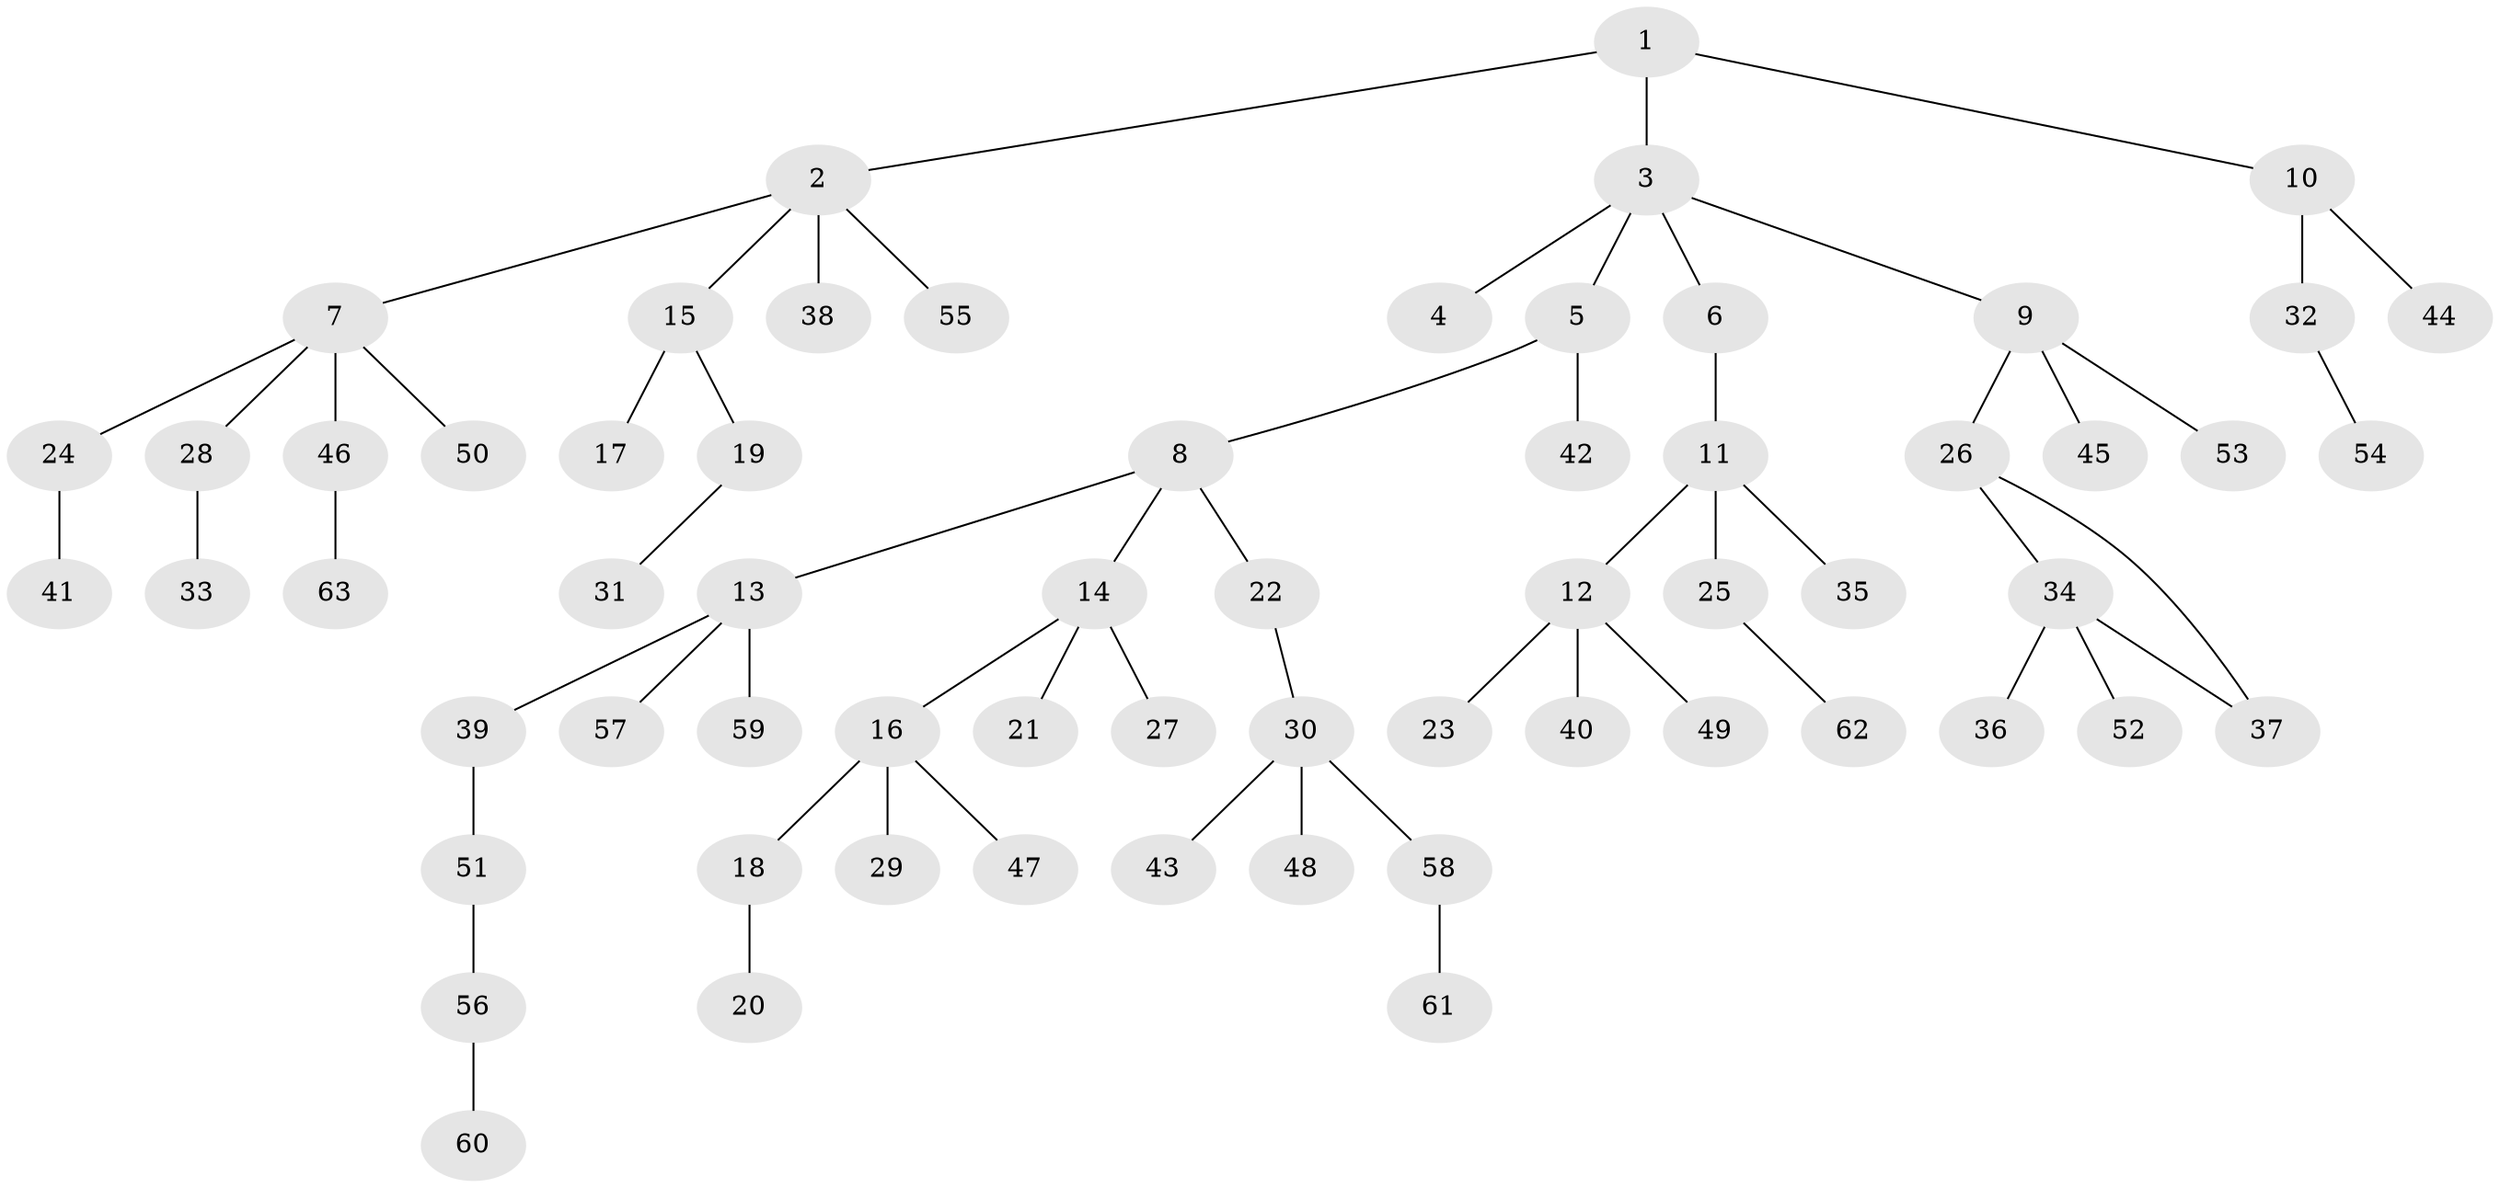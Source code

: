 // coarse degree distribution, {4: 0.15789473684210525, 2: 0.3157894736842105, 3: 0.05263157894736842, 1: 0.47368421052631576}
// Generated by graph-tools (version 1.1) at 2025/48/03/04/25 22:48:49]
// undirected, 63 vertices, 63 edges
graph export_dot {
  node [color=gray90,style=filled];
  1;
  2;
  3;
  4;
  5;
  6;
  7;
  8;
  9;
  10;
  11;
  12;
  13;
  14;
  15;
  16;
  17;
  18;
  19;
  20;
  21;
  22;
  23;
  24;
  25;
  26;
  27;
  28;
  29;
  30;
  31;
  32;
  33;
  34;
  35;
  36;
  37;
  38;
  39;
  40;
  41;
  42;
  43;
  44;
  45;
  46;
  47;
  48;
  49;
  50;
  51;
  52;
  53;
  54;
  55;
  56;
  57;
  58;
  59;
  60;
  61;
  62;
  63;
  1 -- 2;
  1 -- 3;
  1 -- 10;
  2 -- 7;
  2 -- 15;
  2 -- 38;
  2 -- 55;
  3 -- 4;
  3 -- 5;
  3 -- 6;
  3 -- 9;
  5 -- 8;
  5 -- 42;
  6 -- 11;
  7 -- 24;
  7 -- 28;
  7 -- 46;
  7 -- 50;
  8 -- 13;
  8 -- 14;
  8 -- 22;
  9 -- 26;
  9 -- 45;
  9 -- 53;
  10 -- 32;
  10 -- 44;
  11 -- 12;
  11 -- 25;
  11 -- 35;
  12 -- 23;
  12 -- 40;
  12 -- 49;
  13 -- 39;
  13 -- 57;
  13 -- 59;
  14 -- 16;
  14 -- 21;
  14 -- 27;
  15 -- 17;
  15 -- 19;
  16 -- 18;
  16 -- 29;
  16 -- 47;
  18 -- 20;
  19 -- 31;
  22 -- 30;
  24 -- 41;
  25 -- 62;
  26 -- 34;
  26 -- 37;
  28 -- 33;
  30 -- 43;
  30 -- 48;
  30 -- 58;
  32 -- 54;
  34 -- 36;
  34 -- 37;
  34 -- 52;
  39 -- 51;
  46 -- 63;
  51 -- 56;
  56 -- 60;
  58 -- 61;
}

